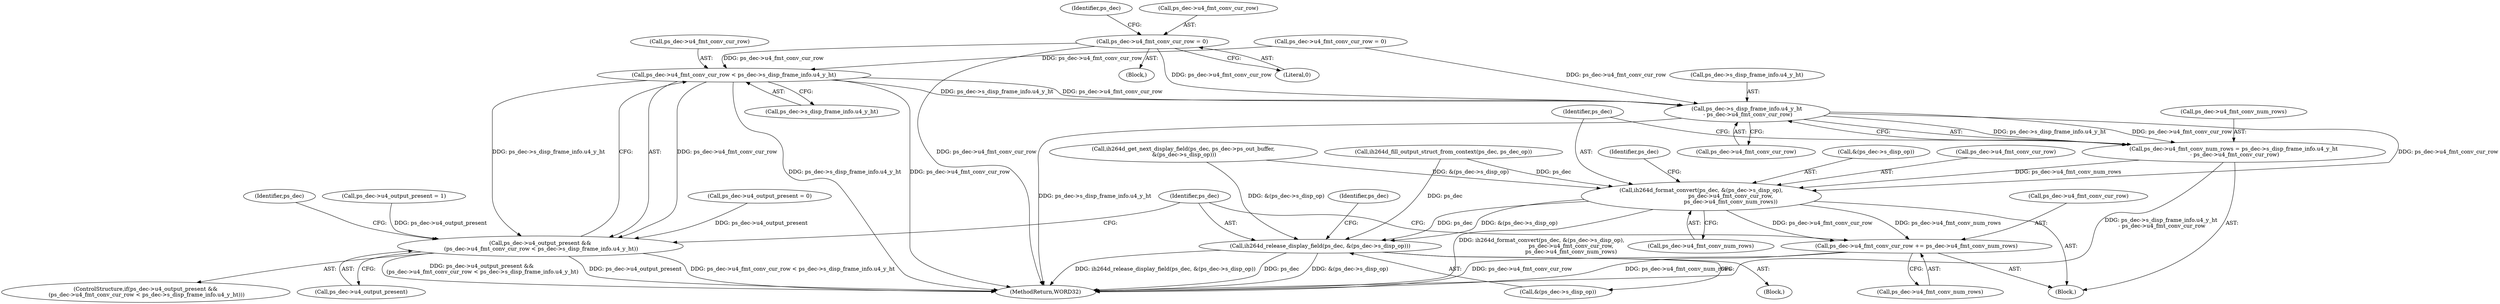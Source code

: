 digraph "0_Android_33ef7de9ddc8ea7eb9cbc440d1cf89957a0c267b@pointer" {
"1000332" [label="(Call,ps_dec->u4_fmt_conv_cur_row = 0)"];
"1002074" [label="(Call,ps_dec->u4_fmt_conv_cur_row < ps_dec->s_disp_frame_info.u4_y_ht)"];
"1002070" [label="(Call,ps_dec->u4_output_present &&\n (ps_dec->u4_fmt_conv_cur_row < ps_dec->s_disp_frame_info.u4_y_ht))"];
"1002088" [label="(Call,ps_dec->s_disp_frame_info.u4_y_ht\n - ps_dec->u4_fmt_conv_cur_row)"];
"1002084" [label="(Call,ps_dec->u4_fmt_conv_num_rows = ps_dec->s_disp_frame_info.u4_y_ht\n - ps_dec->u4_fmt_conv_cur_row)"];
"1002097" [label="(Call,ih264d_format_convert(ps_dec, &(ps_dec->s_disp_op),\n                                  ps_dec->u4_fmt_conv_cur_row,\n                                  ps_dec->u4_fmt_conv_num_rows))"];
"1002109" [label="(Call,ps_dec->u4_fmt_conv_cur_row += ps_dec->u4_fmt_conv_num_rows)"];
"1002116" [label="(Call,ih264d_release_display_field(ps_dec, &(ps_dec->s_disp_op)))"];
"1002097" [label="(Call,ih264d_format_convert(ps_dec, &(ps_dec->s_disp_op),\n                                  ps_dec->u4_fmt_conv_cur_row,\n                                  ps_dec->u4_fmt_conv_num_rows))"];
"1002066" [label="(Call,ih264d_fill_output_struct_from_context(ps_dec, ps_dec_op))"];
"1002026" [label="(Block,)"];
"1002126" [label="(Identifier,ps_dec)"];
"1000339" [label="(Identifier,ps_dec)"];
"1002078" [label="(Call,ps_dec->s_disp_frame_info.u4_y_ht)"];
"1002069" [label="(ControlStructure,if(ps_dec->u4_output_present &&\n (ps_dec->u4_fmt_conv_cur_row < ps_dec->s_disp_frame_info.u4_y_ht)))"];
"1002110" [label="(Call,ps_dec->u4_fmt_conv_cur_row)"];
"1000333" [label="(Call,ps_dec->u4_fmt_conv_cur_row)"];
"1002111" [label="(Identifier,ps_dec)"];
"1002113" [label="(Call,ps_dec->u4_fmt_conv_num_rows)"];
"1002099" [label="(Call,&(ps_dec->s_disp_op))"];
"1002118" [label="(Call,&(ps_dec->s_disp_op))"];
"1000332" [label="(Call,ps_dec->u4_fmt_conv_cur_row = 0)"];
"1002070" [label="(Call,ps_dec->u4_output_present &&\n (ps_dec->u4_fmt_conv_cur_row < ps_dec->s_disp_frame_info.u4_y_ht))"];
"1002074" [label="(Call,ps_dec->u4_fmt_conv_cur_row < ps_dec->s_disp_frame_info.u4_y_ht)"];
"1002106" [label="(Call,ps_dec->u4_fmt_conv_num_rows)"];
"1002084" [label="(Call,ps_dec->u4_fmt_conv_num_rows = ps_dec->s_disp_frame_info.u4_y_ht\n - ps_dec->u4_fmt_conv_cur_row)"];
"1000151" [label="(Block,)"];
"1002116" [label="(Call,ih264d_release_display_field(ps_dec, &(ps_dec->s_disp_op)))"];
"1002089" [label="(Call,ps_dec->s_disp_frame_info.u4_y_ht)"];
"1002094" [label="(Call,ps_dec->u4_fmt_conv_cur_row)"];
"1002075" [label="(Call,ps_dec->u4_fmt_conv_cur_row)"];
"1002085" [label="(Call,ps_dec->u4_fmt_conv_num_rows)"];
"1000337" [label="(Call,ps_dec->u4_output_present = 0)"];
"1002109" [label="(Call,ps_dec->u4_fmt_conv_cur_row += ps_dec->u4_fmt_conv_num_rows)"];
"1002186" [label="(MethodReturn,WORD32)"];
"1002083" [label="(Block,)"];
"1002056" [label="(Call,ps_dec->u4_fmt_conv_cur_row = 0)"];
"1002098" [label="(Identifier,ps_dec)"];
"1002088" [label="(Call,ps_dec->s_disp_frame_info.u4_y_ht\n - ps_dec->u4_fmt_conv_cur_row)"];
"1002071" [label="(Call,ps_dec->u4_output_present)"];
"1002038" [label="(Call,ih264d_get_next_display_field(ps_dec, ps_dec->ps_out_buffer,\n &(ps_dec->s_disp_op)))"];
"1002086" [label="(Identifier,ps_dec)"];
"1002103" [label="(Call,ps_dec->u4_fmt_conv_cur_row)"];
"1000336" [label="(Literal,0)"];
"1002117" [label="(Identifier,ps_dec)"];
"1002061" [label="(Call,ps_dec->u4_output_present = 1)"];
"1000332" -> "1000151"  [label="AST: "];
"1000332" -> "1000336"  [label="CFG: "];
"1000333" -> "1000332"  [label="AST: "];
"1000336" -> "1000332"  [label="AST: "];
"1000339" -> "1000332"  [label="CFG: "];
"1000332" -> "1002186"  [label="DDG: ps_dec->u4_fmt_conv_cur_row"];
"1000332" -> "1002074"  [label="DDG: ps_dec->u4_fmt_conv_cur_row"];
"1000332" -> "1002088"  [label="DDG: ps_dec->u4_fmt_conv_cur_row"];
"1002074" -> "1002070"  [label="AST: "];
"1002074" -> "1002078"  [label="CFG: "];
"1002075" -> "1002074"  [label="AST: "];
"1002078" -> "1002074"  [label="AST: "];
"1002070" -> "1002074"  [label="CFG: "];
"1002074" -> "1002186"  [label="DDG: ps_dec->s_disp_frame_info.u4_y_ht"];
"1002074" -> "1002186"  [label="DDG: ps_dec->u4_fmt_conv_cur_row"];
"1002074" -> "1002070"  [label="DDG: ps_dec->u4_fmt_conv_cur_row"];
"1002074" -> "1002070"  [label="DDG: ps_dec->s_disp_frame_info.u4_y_ht"];
"1002056" -> "1002074"  [label="DDG: ps_dec->u4_fmt_conv_cur_row"];
"1002074" -> "1002088"  [label="DDG: ps_dec->s_disp_frame_info.u4_y_ht"];
"1002074" -> "1002088"  [label="DDG: ps_dec->u4_fmt_conv_cur_row"];
"1002070" -> "1002069"  [label="AST: "];
"1002070" -> "1002071"  [label="CFG: "];
"1002071" -> "1002070"  [label="AST: "];
"1002086" -> "1002070"  [label="CFG: "];
"1002117" -> "1002070"  [label="CFG: "];
"1002070" -> "1002186"  [label="DDG: ps_dec->u4_output_present"];
"1002070" -> "1002186"  [label="DDG: ps_dec->u4_fmt_conv_cur_row < ps_dec->s_disp_frame_info.u4_y_ht"];
"1002070" -> "1002186"  [label="DDG: ps_dec->u4_output_present &&\n (ps_dec->u4_fmt_conv_cur_row < ps_dec->s_disp_frame_info.u4_y_ht)"];
"1002061" -> "1002070"  [label="DDG: ps_dec->u4_output_present"];
"1000337" -> "1002070"  [label="DDG: ps_dec->u4_output_present"];
"1002088" -> "1002084"  [label="AST: "];
"1002088" -> "1002094"  [label="CFG: "];
"1002089" -> "1002088"  [label="AST: "];
"1002094" -> "1002088"  [label="AST: "];
"1002084" -> "1002088"  [label="CFG: "];
"1002088" -> "1002186"  [label="DDG: ps_dec->s_disp_frame_info.u4_y_ht"];
"1002088" -> "1002084"  [label="DDG: ps_dec->s_disp_frame_info.u4_y_ht"];
"1002088" -> "1002084"  [label="DDG: ps_dec->u4_fmt_conv_cur_row"];
"1002056" -> "1002088"  [label="DDG: ps_dec->u4_fmt_conv_cur_row"];
"1002088" -> "1002097"  [label="DDG: ps_dec->u4_fmt_conv_cur_row"];
"1002084" -> "1002083"  [label="AST: "];
"1002085" -> "1002084"  [label="AST: "];
"1002098" -> "1002084"  [label="CFG: "];
"1002084" -> "1002186"  [label="DDG: ps_dec->s_disp_frame_info.u4_y_ht\n - ps_dec->u4_fmt_conv_cur_row"];
"1002084" -> "1002097"  [label="DDG: ps_dec->u4_fmt_conv_num_rows"];
"1002097" -> "1002083"  [label="AST: "];
"1002097" -> "1002106"  [label="CFG: "];
"1002098" -> "1002097"  [label="AST: "];
"1002099" -> "1002097"  [label="AST: "];
"1002103" -> "1002097"  [label="AST: "];
"1002106" -> "1002097"  [label="AST: "];
"1002111" -> "1002097"  [label="CFG: "];
"1002097" -> "1002186"  [label="DDG: ih264d_format_convert(ps_dec, &(ps_dec->s_disp_op),\n                                  ps_dec->u4_fmt_conv_cur_row,\n                                  ps_dec->u4_fmt_conv_num_rows)"];
"1002066" -> "1002097"  [label="DDG: ps_dec"];
"1002038" -> "1002097"  [label="DDG: &(ps_dec->s_disp_op)"];
"1002097" -> "1002109"  [label="DDG: ps_dec->u4_fmt_conv_num_rows"];
"1002097" -> "1002109"  [label="DDG: ps_dec->u4_fmt_conv_cur_row"];
"1002097" -> "1002116"  [label="DDG: ps_dec"];
"1002097" -> "1002116"  [label="DDG: &(ps_dec->s_disp_op)"];
"1002109" -> "1002083"  [label="AST: "];
"1002109" -> "1002113"  [label="CFG: "];
"1002110" -> "1002109"  [label="AST: "];
"1002113" -> "1002109"  [label="AST: "];
"1002117" -> "1002109"  [label="CFG: "];
"1002109" -> "1002186"  [label="DDG: ps_dec->u4_fmt_conv_num_rows"];
"1002109" -> "1002186"  [label="DDG: ps_dec->u4_fmt_conv_cur_row"];
"1002116" -> "1002026"  [label="AST: "];
"1002116" -> "1002118"  [label="CFG: "];
"1002117" -> "1002116"  [label="AST: "];
"1002118" -> "1002116"  [label="AST: "];
"1002126" -> "1002116"  [label="CFG: "];
"1002116" -> "1002186"  [label="DDG: &(ps_dec->s_disp_op)"];
"1002116" -> "1002186"  [label="DDG: ih264d_release_display_field(ps_dec, &(ps_dec->s_disp_op))"];
"1002116" -> "1002186"  [label="DDG: ps_dec"];
"1002066" -> "1002116"  [label="DDG: ps_dec"];
"1002038" -> "1002116"  [label="DDG: &(ps_dec->s_disp_op)"];
}
